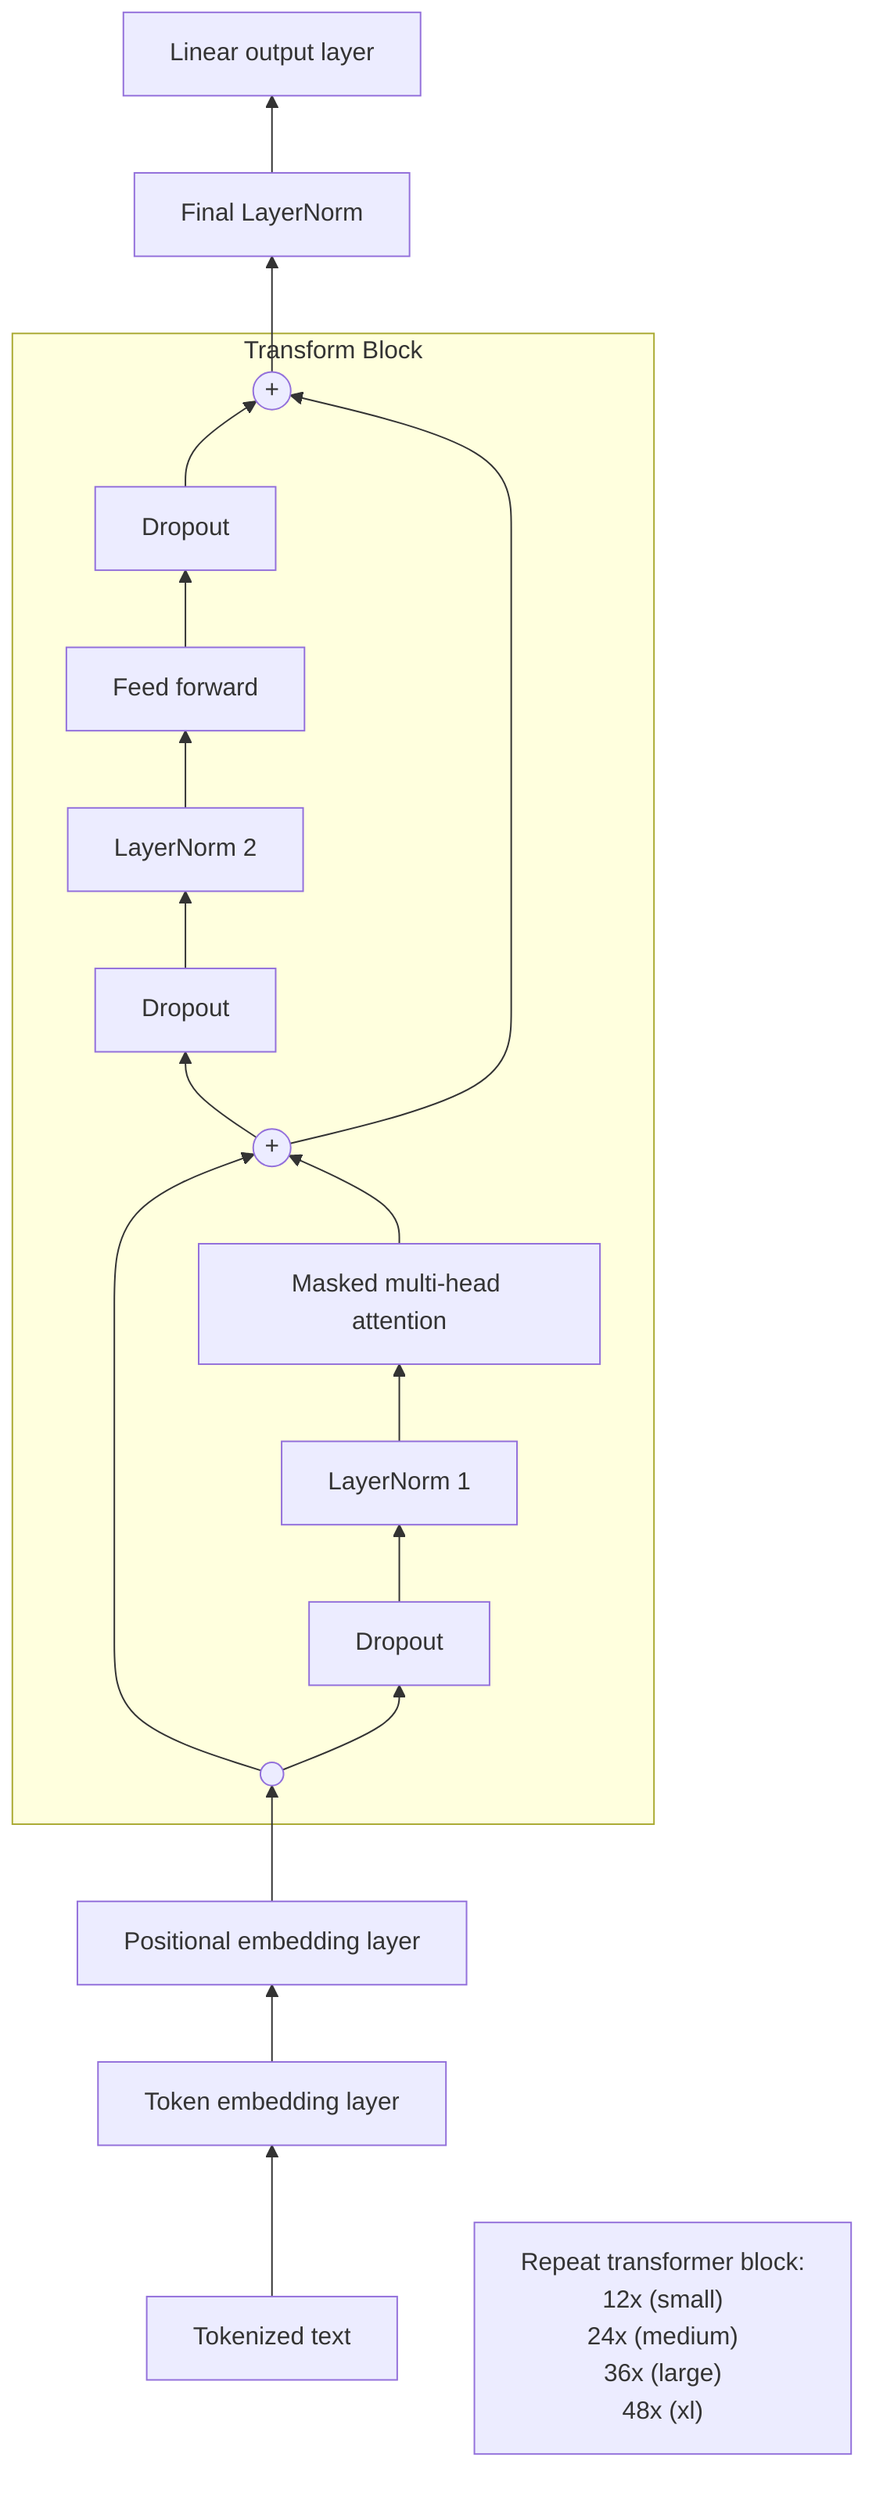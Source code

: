 flowchart BT
    T["Tokenized text"]
    TEL["Token embedding layer"]
    PEL["Positional embedding layer"]
    SC1((" "))
    D1["Dropout"]
    LN1["LayerNorm 1"]
    MHA["Masked multi-head attention"]
    D2["Dropout"]
    SC2(("+"))
    LN2["LayerNorm 2"]
    FF["Feed forward"]
    D3["Dropout"]
    SC3(("+"))
    LNF["Final LayerNorm"]
    LOL["Linear output layer"]

    T --> TEL 
    TEL --> PEL --> SC1
    %% Group repeated transformer block
    subgraph TransformerBlock["Transform Block"]
        SC1 --> D1
        SC1 --> SC2
        D1 --> LN1 --> MHA
        MHA --> SC2
        SC2 --> D2 --> LN2
        LN2 --> FF --> D3
        D3 --> SC3
        SC2 --> SC3
    end

    SC3 --> LNF
    LNF --> LOL

Note2["Repeat transformer block:\n 12x (small)\n 24x (medium)\n 36x (large)\n 48x (xl)"]